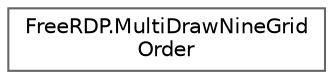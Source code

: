 digraph "Graphical Class Hierarchy"
{
 // LATEX_PDF_SIZE
  bgcolor="transparent";
  edge [fontname=Helvetica,fontsize=10,labelfontname=Helvetica,labelfontsize=10];
  node [fontname=Helvetica,fontsize=10,shape=box,height=0.2,width=0.4];
  rankdir="LR";
  Node0 [id="Node000000",label="FreeRDP.MultiDrawNineGrid\lOrder",height=0.2,width=0.4,color="grey40", fillcolor="white", style="filled",URL="$struct_free_r_d_p_1_1_multi_draw_nine_grid_order.html",tooltip=" "];
}
